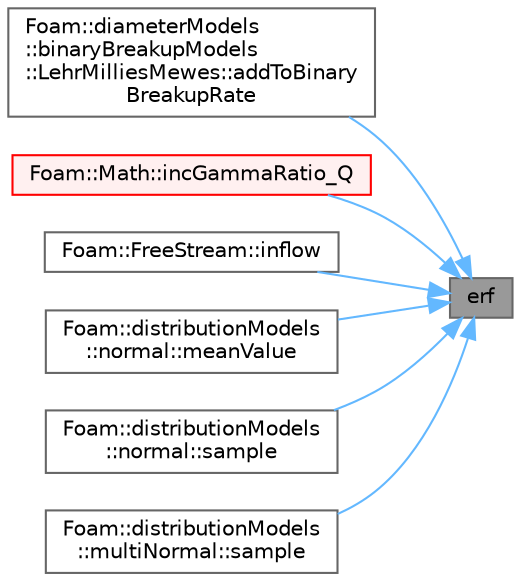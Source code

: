digraph "erf"
{
 // LATEX_PDF_SIZE
  bgcolor="transparent";
  edge [fontname=Helvetica,fontsize=10,labelfontname=Helvetica,labelfontsize=10];
  node [fontname=Helvetica,fontsize=10,shape=box,height=0.2,width=0.4];
  rankdir="RL";
  Node1 [id="Node000001",label="erf",height=0.2,width=0.4,color="gray40", fillcolor="grey60", style="filled", fontcolor="black",tooltip=" "];
  Node1 -> Node2 [id="edge1_Node000001_Node000002",dir="back",color="steelblue1",style="solid",tooltip=" "];
  Node2 [id="Node000002",label="Foam::diameterModels\l::binaryBreakupModels\l::LehrMilliesMewes::addToBinary\lBreakupRate",height=0.2,width=0.4,color="grey40", fillcolor="white", style="filled",URL="$classFoam_1_1diameterModels_1_1binaryBreakupModels_1_1LehrMilliesMewes.html#a302c75bbb7df5b788f51fa0591b0d4bd",tooltip=" "];
  Node1 -> Node3 [id="edge2_Node000001_Node000003",dir="back",color="steelblue1",style="solid",tooltip=" "];
  Node3 [id="Node000003",label="Foam::Math::incGammaRatio_Q",height=0.2,width=0.4,color="red", fillcolor="#FFF0F0", style="filled",URL="$namespaceFoam_1_1Math.html#af0d38a9a18c655ff27722ee4f0060fdf",tooltip=" "];
  Node1 -> Node10 [id="edge3_Node000001_Node000010",dir="back",color="steelblue1",style="solid",tooltip=" "];
  Node10 [id="Node000010",label="Foam::FreeStream::inflow",height=0.2,width=0.4,color="grey40", fillcolor="white", style="filled",URL="$classFoam_1_1FreeStream.html#a84e6a7b742df4fcb240fff3040770a0b",tooltip=" "];
  Node1 -> Node11 [id="edge4_Node000001_Node000011",dir="back",color="steelblue1",style="solid",tooltip=" "];
  Node11 [id="Node000011",label="Foam::distributionModels\l::normal::meanValue",height=0.2,width=0.4,color="grey40", fillcolor="white", style="filled",URL="$classFoam_1_1distributionModels_1_1normal.html#a0272fc28e271b84940ee851c385650ea",tooltip=" "];
  Node1 -> Node12 [id="edge5_Node000001_Node000012",dir="back",color="steelblue1",style="solid",tooltip=" "];
  Node12 [id="Node000012",label="Foam::distributionModels\l::normal::sample",height=0.2,width=0.4,color="grey40", fillcolor="white", style="filled",URL="$classFoam_1_1distributionModels_1_1normal.html#a523eae27d84403d08bdca843c0679d8a",tooltip=" "];
  Node1 -> Node13 [id="edge6_Node000001_Node000013",dir="back",color="steelblue1",style="solid",tooltip=" "];
  Node13 [id="Node000013",label="Foam::distributionModels\l::multiNormal::sample",height=0.2,width=0.4,color="grey40", fillcolor="white", style="filled",URL="$classFoam_1_1distributionModels_1_1multiNormal.html#a1025442f0de5c9c01541ef9c81af4ad6",tooltip=" "];
}
